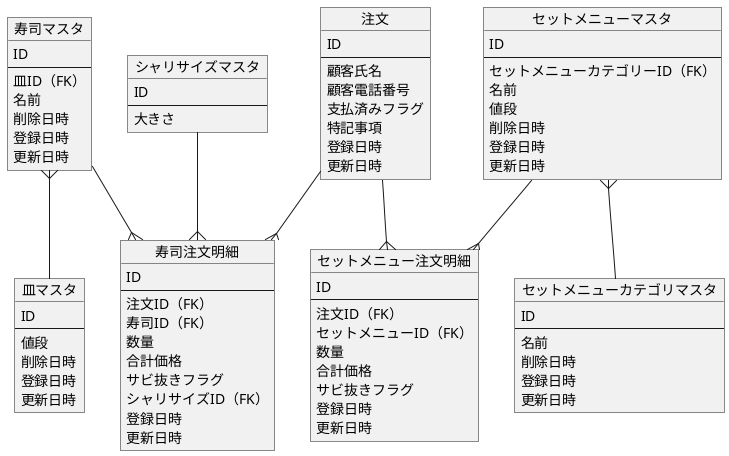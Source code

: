 @startuml
object 寿司マスタ {
    ID
    --
    皿ID（FK）
    名前
    削除日時
    登録日時
    更新日時
}

object シャリサイズマスタ {
    ID
    --
    大きさ
}

object 皿マスタ {
    ID
    --
    値段
    削除日時
    登録日時
    更新日時
}

object セットメニューカテゴリマスタ {
    ID
    --
    名前
    削除日時
    登録日時
    更新日時
}

object セットメニューマスタ {
    ID
    --
    セットメニューカテゴリーID（FK）
    名前
    値段
    削除日時
    登録日時
    更新日時
}

object 注文 {
    ID
    --
    顧客氏名
    顧客電話番号
    支払済みフラグ
    特記事項
    登録日時
    更新日時
}

object 寿司注文明細 {
    ID
    --
    注文ID（FK）
    寿司ID（FK）
    数量
    合計価格
    サビ抜きフラグ
    シャリサイズID（FK）
    登録日時
    更新日時
}

object セットメニュー注文明細 {
    ID
    --
    注文ID（FK）
    セットメニューID（FK）
    数量
    合計価格
    サビ抜きフラグ
    登録日時
    更新日時
}

寿司マスタ }-- 皿マスタ
セットメニューマスタ }-- セットメニューカテゴリマスタ
注文 --{ 寿司注文明細
シャリサイズマスタ --{ 寿司注文明細
注文 --{ セットメニュー注文明細
寿司マスタ --{ 寿司注文明細
セットメニューマスタ --{ セットメニュー注文明細

@enduml
